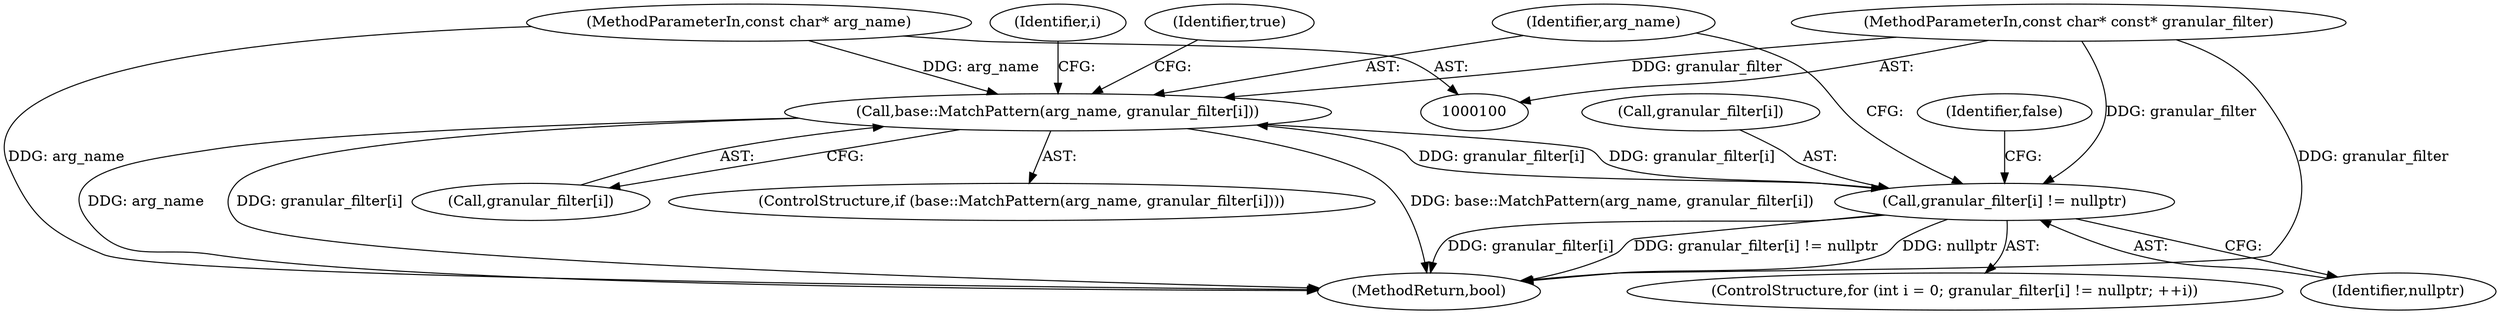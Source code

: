 digraph "0_Chrome_870f3e99a1282023753fe8d8aed90879cbc6838f_1@pointer" {
"1000118" [label="(Call,base::MatchPattern(arg_name, granular_filter[i]))"];
"1000102" [label="(MethodParameterIn,const char* arg_name)"];
"1000109" [label="(Call,granular_filter[i] != nullptr)"];
"1000118" [label="(Call,base::MatchPattern(arg_name, granular_filter[i]))"];
"1000101" [label="(MethodParameterIn,const char* const* granular_filter)"];
"1000120" [label="(Call,granular_filter[i])"];
"1000115" [label="(Identifier,i)"];
"1000110" [label="(Call,granular_filter[i])"];
"1000127" [label="(MethodReturn,bool)"];
"1000109" [label="(Call,granular_filter[i] != nullptr)"];
"1000119" [label="(Identifier,arg_name)"];
"1000117" [label="(ControlStructure,if (base::MatchPattern(arg_name, granular_filter[i])))"];
"1000124" [label="(Identifier,true)"];
"1000102" [label="(MethodParameterIn,const char* arg_name)"];
"1000118" [label="(Call,base::MatchPattern(arg_name, granular_filter[i]))"];
"1000113" [label="(Identifier,nullptr)"];
"1000104" [label="(ControlStructure,for (int i = 0; granular_filter[i] != nullptr; ++i))"];
"1000126" [label="(Identifier,false)"];
"1000101" [label="(MethodParameterIn,const char* const* granular_filter)"];
"1000118" -> "1000117"  [label="AST: "];
"1000118" -> "1000120"  [label="CFG: "];
"1000119" -> "1000118"  [label="AST: "];
"1000120" -> "1000118"  [label="AST: "];
"1000124" -> "1000118"  [label="CFG: "];
"1000115" -> "1000118"  [label="CFG: "];
"1000118" -> "1000127"  [label="DDG: base::MatchPattern(arg_name, granular_filter[i])"];
"1000118" -> "1000127"  [label="DDG: arg_name"];
"1000118" -> "1000127"  [label="DDG: granular_filter[i]"];
"1000118" -> "1000109"  [label="DDG: granular_filter[i]"];
"1000102" -> "1000118"  [label="DDG: arg_name"];
"1000109" -> "1000118"  [label="DDG: granular_filter[i]"];
"1000101" -> "1000118"  [label="DDG: granular_filter"];
"1000102" -> "1000100"  [label="AST: "];
"1000102" -> "1000127"  [label="DDG: arg_name"];
"1000109" -> "1000104"  [label="AST: "];
"1000109" -> "1000113"  [label="CFG: "];
"1000110" -> "1000109"  [label="AST: "];
"1000113" -> "1000109"  [label="AST: "];
"1000119" -> "1000109"  [label="CFG: "];
"1000126" -> "1000109"  [label="CFG: "];
"1000109" -> "1000127"  [label="DDG: nullptr"];
"1000109" -> "1000127"  [label="DDG: granular_filter[i]"];
"1000109" -> "1000127"  [label="DDG: granular_filter[i] != nullptr"];
"1000101" -> "1000109"  [label="DDG: granular_filter"];
"1000101" -> "1000100"  [label="AST: "];
"1000101" -> "1000127"  [label="DDG: granular_filter"];
}
